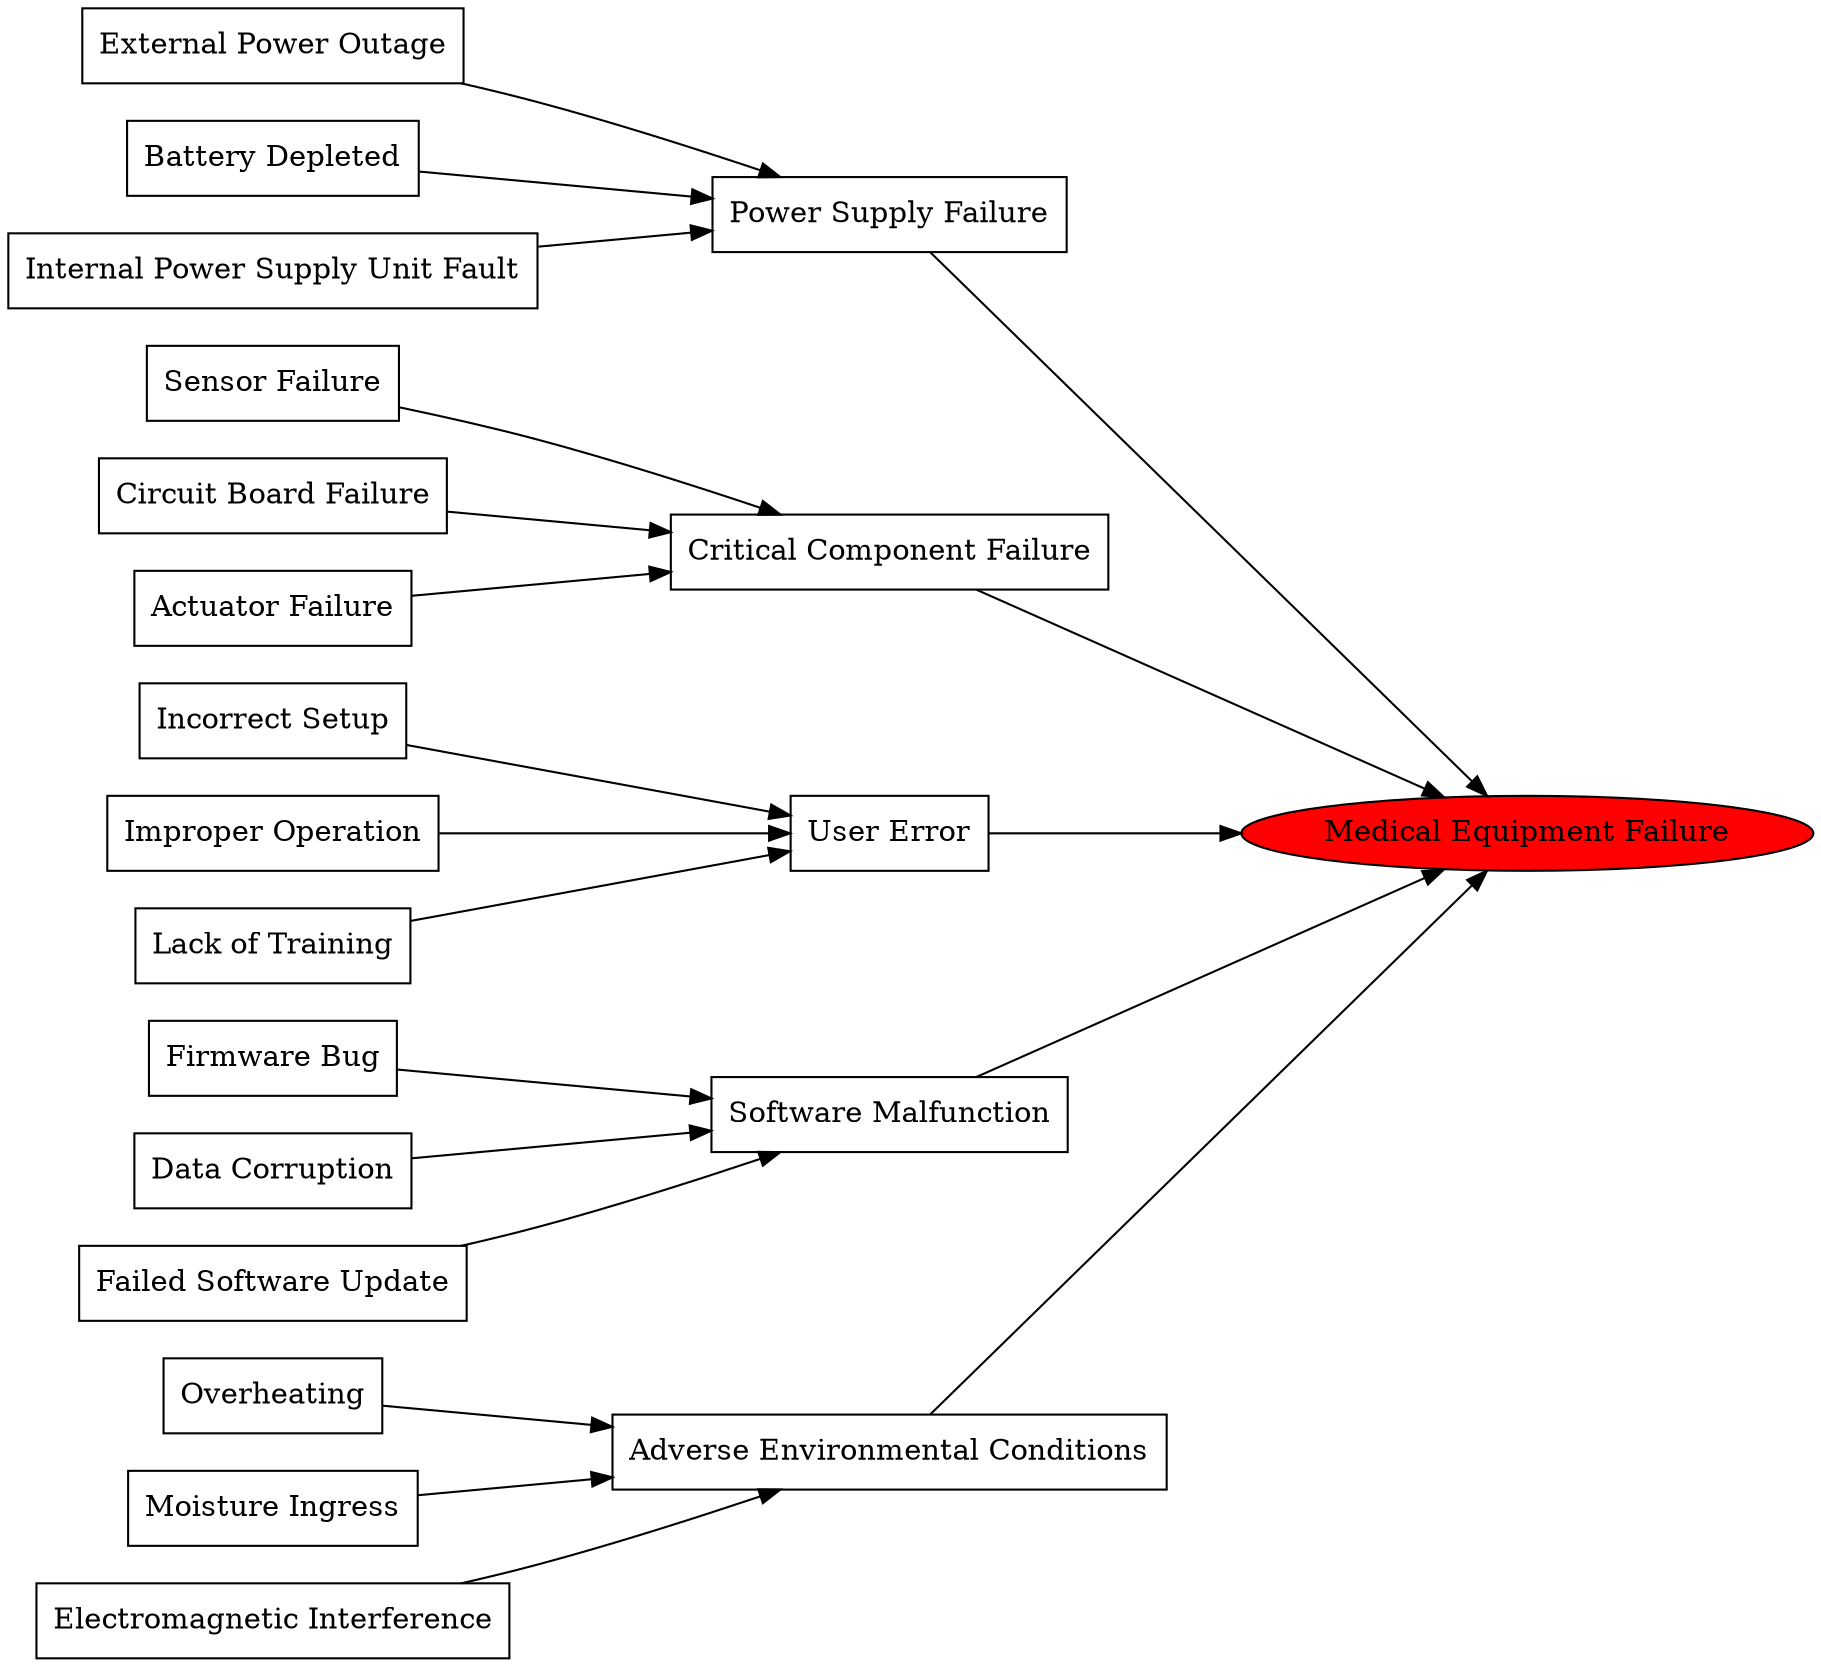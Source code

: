 digraph FaultTree {
    rankdir=LR;
    node [shape=box];

    // Basic events
    PowerOutage [label="External Power Outage"];
    BatteryDepleted [label="Battery Depleted"];
    PowerSupplyUnit [label="Internal Power Supply Unit Fault"];
    SensorFailure [label="Sensor Failure"];
    CircuitFailure [label="Circuit Board Failure"];
    ActuatorFailure [label="Actuator Failure"];
    IncorrectSetup [label="Incorrect Setup"];
    Misuse [label="Improper Operation"];
    LackOfTraining [label="Lack of Training"];
    FirmwareBug [label="Firmware Bug"];
    DataCorruption [label="Data Corruption"];
    UpdateFailure [label="Failed Software Update"];
    Overheating [label="Overheating"];
    Moisture [label="Moisture Ingress"];
    EMI [label="Electromagnetic Interference"];

    // Intermediate events
    PowerFailure [label="Power Supply Failure"];
    ComponentFailure [label="Critical Component Failure"];
    UserError [label="User Error"];
    SoftwareError [label="Software Malfunction"];
    Environmental [label="Adverse Environmental Conditions"];

    // Top event
    Failure [label="Medical Equipment Failure", shape=ellipse, style=filled, fillcolor=red];

    // Fault tree structure (bottom-up)
    PowerOutage -> PowerFailure;
    BatteryDepleted -> PowerFailure;
    PowerSupplyUnit -> PowerFailure;

    SensorFailure -> ComponentFailure;
    CircuitFailure -> ComponentFailure;
    ActuatorFailure -> ComponentFailure;

    IncorrectSetup -> UserError;
    Misuse -> UserError;
    LackOfTraining -> UserError;

    FirmwareBug -> SoftwareError;
    DataCorruption -> SoftwareError;
    UpdateFailure -> SoftwareError;

    Overheating -> Environmental;
    Moisture -> Environmental;
    EMI -> Environmental;

    PowerFailure -> Failure;
    ComponentFailure -> Failure;
    UserError -> Failure;
    SoftwareError -> Failure;
    Environmental -> Failure;
}

digraph Bowtie {
    rankdir=LR;
    node [shape=box];

    // Threats (basic events)
    PowerOutage [label="External Power Outage"];
    BatteryDepleted [label="Battery Depleted"];
    PowerSupplyUnit [label="Internal Power Supply Unit Fault"];
    SensorFailure [label="Sensor Failure"];
    CircuitFailure [label="Circuit Board Failure"];
    ActuatorFailure [label="Actuator Failure"];
    IncorrectSetup [label="Incorrect Setup"];
    Misuse [label="Improper Operation"];
    LackOfTraining [label="Lack of Training"];
    FirmwareBug [label="Firmware Bug"];
    DataCorruption [label="Data Corruption"];
    UpdateFailure [label="Failed Software Update"];
    Overheating [label="Overheating"];
    Moisture [label="Moisture Ingress"];
    EMI [label="Electromagnetic Interference"];

    // Fault tree intermediates
    PowerFailure [label="Power Supply Failure"];
    ComponentFailure [label="Critical Component Failure"];
    UserError [label="User Error"];
    SoftwareError [label="Software Malfunction"];
    Environmental [label="Adverse Environmental Conditions"];

    // Top event
    Failure [label="Medical Equipment Failure", shape=ellipse, style=filled, fillcolor=red];

    // Consequences
    PatientHarm [label="Patient Harm", shape=box, style=filled, fillcolor=pink];
    DataLoss [label="Data Loss", shape=box, style=filled, fillcolor=lightgrey];
    ServiceInterruption [label="Service Interruption", shape=box, style=filled, fillcolor=lightgrey];

    // Preventive barriers (left side)
    BackupGenerator [label="Backup Generator", shape=note, style=filled, fillcolor=lightyellow];
    BatteryMaintenance [label="Battery Maintenance", shape=note, style=filled, fillcolor=lightyellow];
    RedundantPSU [label="Redundant Power Supply", shape=note, style=filled, fillcolor=lightyellow];
    SensorMonitoring [label="Sensor Monitoring", shape=note, style=filled, fillcolor=lightyellow];
    PCBQuality [label="PCB Quality Control", shape=note, style=filled, fillcolor=lightyellow];
    ActuatorRedundancy [label="Actuator Redundancy", shape=note, style=filled, fillcolor=lightyellow];
    SetupChecklist [label="Setup Checklist", shape=note, style=filled, fillcolor=lightyellow];
    UserInstructions [label="User Instructions", shape=note, style=filled, fillcolor=lightyellow];
    TrainingProgram [label="Training Program", shape=note, style=filled, fillcolor=lightyellow];
    CodeReview [label="Code Review & Testing", shape=note, style=filled, fillcolor=lightyellow];
    DataChecks [label="Data Integrity Checks", shape=note, style=filled, fillcolor=lightyellow];
    UpdateRollback [label="Update Rollback", shape=note, style=filled, fillcolor=lightyellow];
    ThermalMgmt [label="Thermal Management", shape=note, style=filled, fillcolor=lightyellow];
    SealedEnclosure [label="Sealed Enclosure", shape=note, style=filled, fillcolor=lightyellow];
    EMIShielding [label="EMI Shielding", shape=note, style=filled, fillcolor=lightyellow];

    // Recovery barriers (right side)
    EmergencyPlan [label="Emergency Response Plan", shape=note, style=filled, fillcolor=orange];
    DataBackup [label="Data Backup & Restore", shape=note, style=filled, fillcolor=lightblue];
    ServiceRecovery [label="Rapid Service Recovery", shape=note, style=filled, fillcolor=lightblue];
    PatientMonitoring [label="Patient Monitoring", shape=note, style=filled, fillcolor=lightblue];

    // Threats to preventive barriers
    PowerOutage -> BackupGenerator;
    BatteryDepleted -> BatteryMaintenance;
    PowerSupplyUnit -> RedundantPSU;
    SensorFailure -> SensorMonitoring;
    CircuitFailure -> PCBQuality;
    ActuatorFailure -> ActuatorRedundancy;
    IncorrectSetup -> SetupChecklist;
    Misuse -> UserInstructions;
    LackOfTraining -> TrainingProgram;
    FirmwareBug -> CodeReview;
    DataCorruption -> DataChecks;
    UpdateFailure -> UpdateRollback;
    Overheating -> ThermalMgmt;
    Moisture -> SealedEnclosure;
    EMI -> EMIShielding;

    // Threats to intermediates (fault tree left)
    PowerOutage -> PowerFailure;
    BatteryDepleted -> PowerFailure;
    PowerSupplyUnit -> PowerFailure;

    SensorFailure -> ComponentFailure;
    CircuitFailure -> ComponentFailure;
    ActuatorFailure -> ComponentFailure;

    IncorrectSetup -> UserError;
    Misuse -> UserError;
    LackOfTraining -> UserError;

    FirmwareBug -> SoftwareError;
    DataCorruption -> SoftwareError;
    UpdateFailure -> SoftwareError;

    Overheating -> Environmental;
    Moisture -> Environmental;
    EMI -> Environmental;

    // Intermediates to top event
    PowerFailure -> Failure;
    ComponentFailure -> Failure;
    UserError -> Failure;
    SoftwareError -> Failure;
    Environmental -> Failure;

    // Top event to consequences
    Failure -> PatientHarm;
    Failure -> DataLoss;
    Failure -> ServiceInterruption;

    // Recovery barriers to consequences
    PatientHarm -> EmergencyPlan;
    PatientHarm -> PatientMonitoring;
    DataLoss -> DataBackup;
    ServiceInterruption -> ServiceRecovery;

    // Grouping for bowtie shape
    {rank=same; PowerOutage; BatteryDepleted; PowerSupplyUnit; SensorFailure; CircuitFailure; ActuatorFailure; IncorrectSetup; Misuse; LackOfTraining; FirmwareBug; DataCorruption; UpdateFailure; Overheating; Moisture; EMI;}
    {rank=same; BackupGenerator; BatteryMaintenance; RedundantPSU; SensorMonitoring; PCBQuality; ActuatorRedundancy; SetupChecklist; UserInstructions; TrainingProgram; CodeReview; DataChecks; UpdateRollback; ThermalMgmt; SealedEnclosure; EMIShielding;}
    {rank=same; Failure;}
    {rank=same; PatientHarm; DataLoss; ServiceInterruption;}
    {rank=same; EmergencyPlan; PatientMonitoring; DataBackup; ServiceRecovery;}
}

digraph FaultTreeANDOR {
    rankdir=LR;
    node [shape=box];

    // Basic events
    PowerOutage [label="Power Outage"];
    BatteryFailure [label="Battery Failure"];
    PSUFailure [label="Power Supply Unit Failure"];
    SensorFailure [label="Sensor Failure"];
    SoftwareCrash [label="Software Crash"];

    // Gates (AND/OR) - changed to larger hexagon shape for label fit
    AND1 [label="AND", shape=hexagon, style=filled, fillcolor=lightgrey, width=0.7, height=0.5, fixedsize=true];
    OR1 [label="OR", shape=hexagon, style=filled, fillcolor=lightgrey, width=0.7, height=0.5, fixedsize=true];
    OR2 [label="OR", shape=hexagon, style=filled, fillcolor=lightgrey, width=0.7, height=0.5, fixedsize=true];

    // Top event
    DeviceFailure [label="Medical Device Failure", shape=ellipse, style=filled, fillcolor=red];

    // Structure
    // OR gate: any power failure causes device failure
    PowerOutage -> OR1;
    BatteryFailure -> OR1;
    PSUFailure -> OR1;

    // AND gate: both sensor failure AND software crash must occur together
    SensorFailure -> AND1;
    SoftwareCrash -> AND1;

    // Top event: device fails if either (any power failure) OR (both sensor and software fail)
    OR1 -> OR2;
    AND1 -> OR2;

    OR2 -> DeviceFailure;
}
